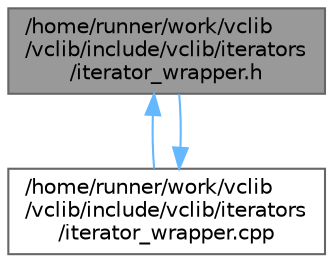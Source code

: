 digraph "/home/runner/work/vclib/vclib/include/vclib/iterators/iterator_wrapper.h"
{
 // LATEX_PDF_SIZE
  bgcolor="transparent";
  edge [fontname=Helvetica,fontsize=10,labelfontname=Helvetica,labelfontsize=10];
  node [fontname=Helvetica,fontsize=10,shape=box,height=0.2,width=0.4];
  Node1 [label="/home/runner/work/vclib\l/vclib/include/vclib/iterators\l/iterator_wrapper.h",height=0.2,width=0.4,color="gray40", fillcolor="grey60", style="filled", fontcolor="black",tooltip=" "];
  Node1 -> Node2 [dir="back",color="steelblue1",style="solid"];
  Node2 [label="/home/runner/work/vclib\l/vclib/include/vclib/iterators\l/iterator_wrapper.cpp",height=0.2,width=0.4,color="grey40", fillcolor="white", style="filled",URL="$iterator__wrapper_8cpp.html",tooltip=" "];
  Node2 -> Node1 [dir="back",color="steelblue1",style="solid"];
}
